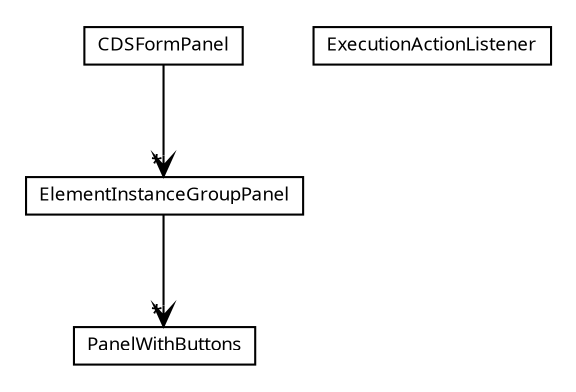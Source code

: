 #!/usr/local/bin/dot
#
# Class diagram 
# Generated by UMLGraph version R5_6 (http://www.umlgraph.org/)
#

digraph G {
	edge [fontname="Trebuchet MS",fontsize=10,labelfontname="Trebuchet MS",labelfontsize=10];
	node [fontname="Trebuchet MS",fontsize=10,shape=plaintext];
	nodesep=0.25;
	ranksep=0.5;
	// se.cambio.cds.formgen.view.panels.PanelWithButtons
	c56692 [label=<<table title="se.cambio.cds.formgen.view.panels.PanelWithButtons" border="0" cellborder="1" cellspacing="0" cellpadding="2" port="p" href="./PanelWithButtons.html">
		<tr><td><table border="0" cellspacing="0" cellpadding="1">
<tr><td align="center" balign="center"><font face="Trebuchet MS"> PanelWithButtons </font></td></tr>
		</table></td></tr>
		</table>>, URL="./PanelWithButtons.html", fontname="Trebuchet MS", fontcolor="black", fontsize=9.0];
	// se.cambio.cds.formgen.view.panels.ElementInstanceGroupPanel
	c56693 [label=<<table title="se.cambio.cds.formgen.view.panels.ElementInstanceGroupPanel" border="0" cellborder="1" cellspacing="0" cellpadding="2" port="p" href="./ElementInstanceGroupPanel.html">
		<tr><td><table border="0" cellspacing="0" cellpadding="1">
<tr><td align="center" balign="center"><font face="Trebuchet MS"> ElementInstanceGroupPanel </font></td></tr>
		</table></td></tr>
		</table>>, URL="./ElementInstanceGroupPanel.html", fontname="Trebuchet MS", fontcolor="black", fontsize=9.0];
	// se.cambio.cds.formgen.view.panels.CDSFormPanel
	c56694 [label=<<table title="se.cambio.cds.formgen.view.panels.CDSFormPanel" border="0" cellborder="1" cellspacing="0" cellpadding="2" port="p" href="./CDSFormPanel.html">
		<tr><td><table border="0" cellspacing="0" cellpadding="1">
<tr><td align="center" balign="center"><font face="Trebuchet MS"> CDSFormPanel </font></td></tr>
		</table></td></tr>
		</table>>, URL="./CDSFormPanel.html", fontname="Trebuchet MS", fontcolor="black", fontsize=9.0];
	// se.cambio.cds.formgen.view.panels.CDSFormPanel.ExecutionActionListener
	c56695 [label=<<table title="se.cambio.cds.formgen.view.panels.CDSFormPanel.ExecutionActionListener" border="0" cellborder="1" cellspacing="0" cellpadding="2" port="p" href="./CDSFormPanel.ExecutionActionListener.html">
		<tr><td><table border="0" cellspacing="0" cellpadding="1">
<tr><td align="center" balign="center"><font face="Trebuchet MS"> ExecutionActionListener </font></td></tr>
		</table></td></tr>
		</table>>, URL="./CDSFormPanel.ExecutionActionListener.html", fontname="Trebuchet MS", fontcolor="black", fontsize=9.0];
	// se.cambio.cds.formgen.view.panels.ElementInstanceGroupPanel NAVASSOC se.cambio.cds.formgen.view.panels.PanelWithButtons
	c56693:p -> c56692:p [taillabel="", label="", headlabel="*", fontname="Trebuchet MS", fontcolor="black", fontsize=10.0, color="black", arrowhead=open];
	// se.cambio.cds.formgen.view.panels.CDSFormPanel NAVASSOC se.cambio.cds.formgen.view.panels.ElementInstanceGroupPanel
	c56694:p -> c56693:p [taillabel="", label="", headlabel="*", fontname="Trebuchet MS", fontcolor="black", fontsize=10.0, color="black", arrowhead=open];
}

